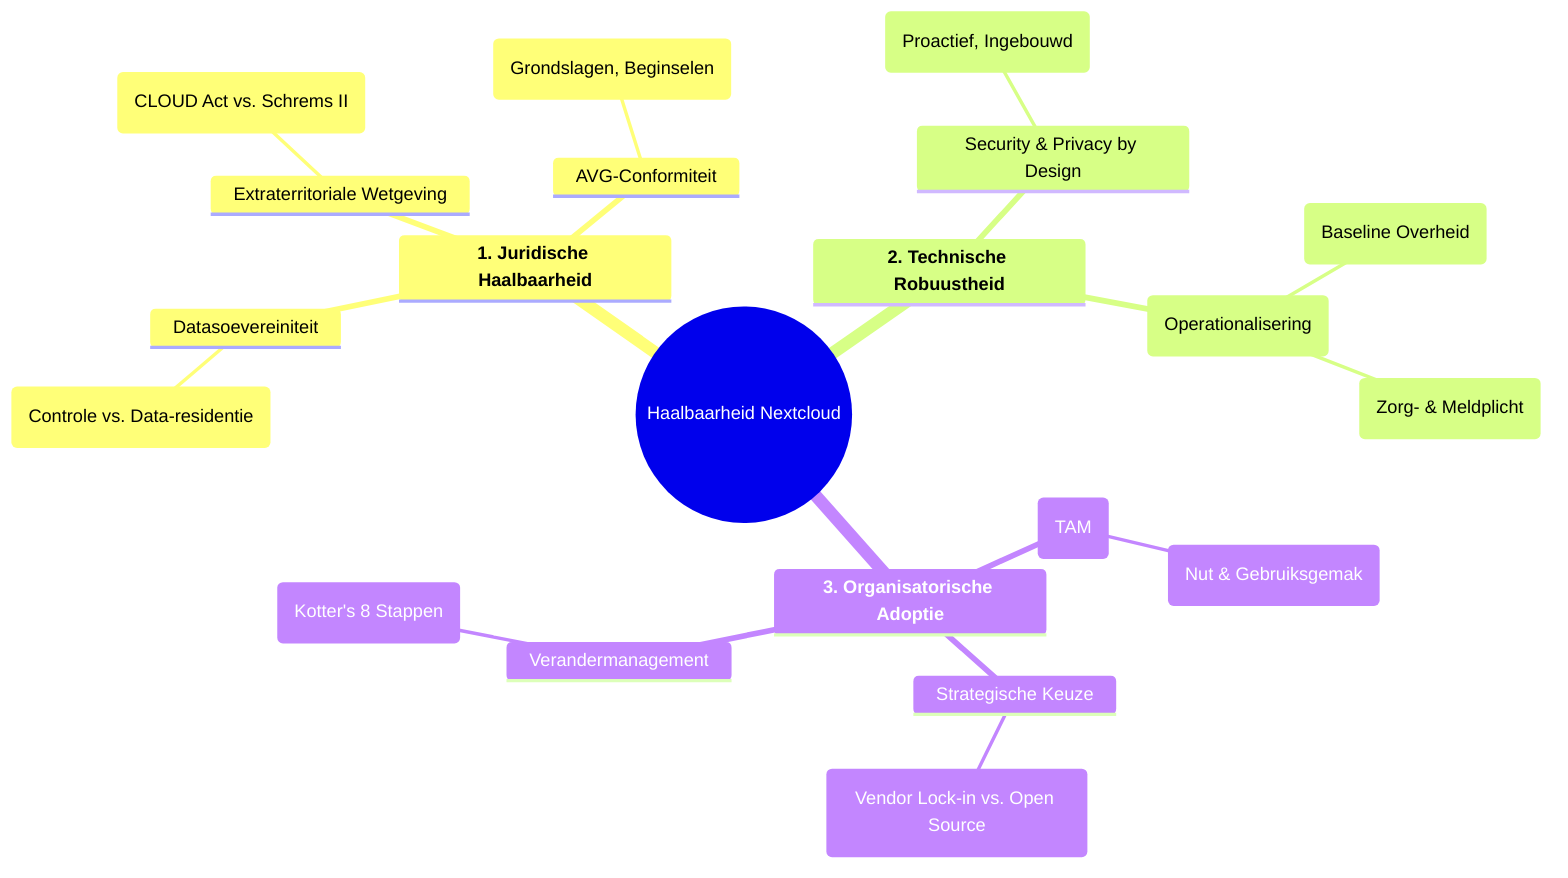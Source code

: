 mindmap
  root((Haalbaarheid Nextcloud))
    ::icon(fa fa-cloud)
    **1. Juridische Haalbaarheid**
      ::icon(fa fa-gavel)
      AVG-Conformiteit
        ::icon(fa fa-check-circle)
        (Grondslagen, Beginselen)
      Datasoevereiniteit
        ::icon(fa fa-shield-alt)
        (Controle vs. Data-residentie)
      Extraterritoriale Wetgeving
        ::icon(fa fa-globe)
        (CLOUD Act vs. Schrems II)
    **2. Technische Robuustheid**
      ::icon(fa fa-cogs)
      Security & Privacy by Design
        ::icon(fa fa-lock)
        (Proactief, Ingebouwd)
      Normenkaders (Operationalisering)
        ::icon(fa fa-list-alt)
        BIO (Baseline Overheid)
        NIS2 (Zorg- & Meldplicht)
    **3. Organisatorische Adoptie**
      ::icon(fa fa-users)
      Technologieacceptatie (TAM)
        ::icon(fa fa-user-check)
        (Nut & Gebruiksgemak)
      Strategische Keuze
        ::icon(fa fa-chess-knight)
        (Vendor Lock-in vs. Open Source)
      Verandermanagement
        ::icon(fa fa-sync-alt)
        (Kotter's 8 Stappen)